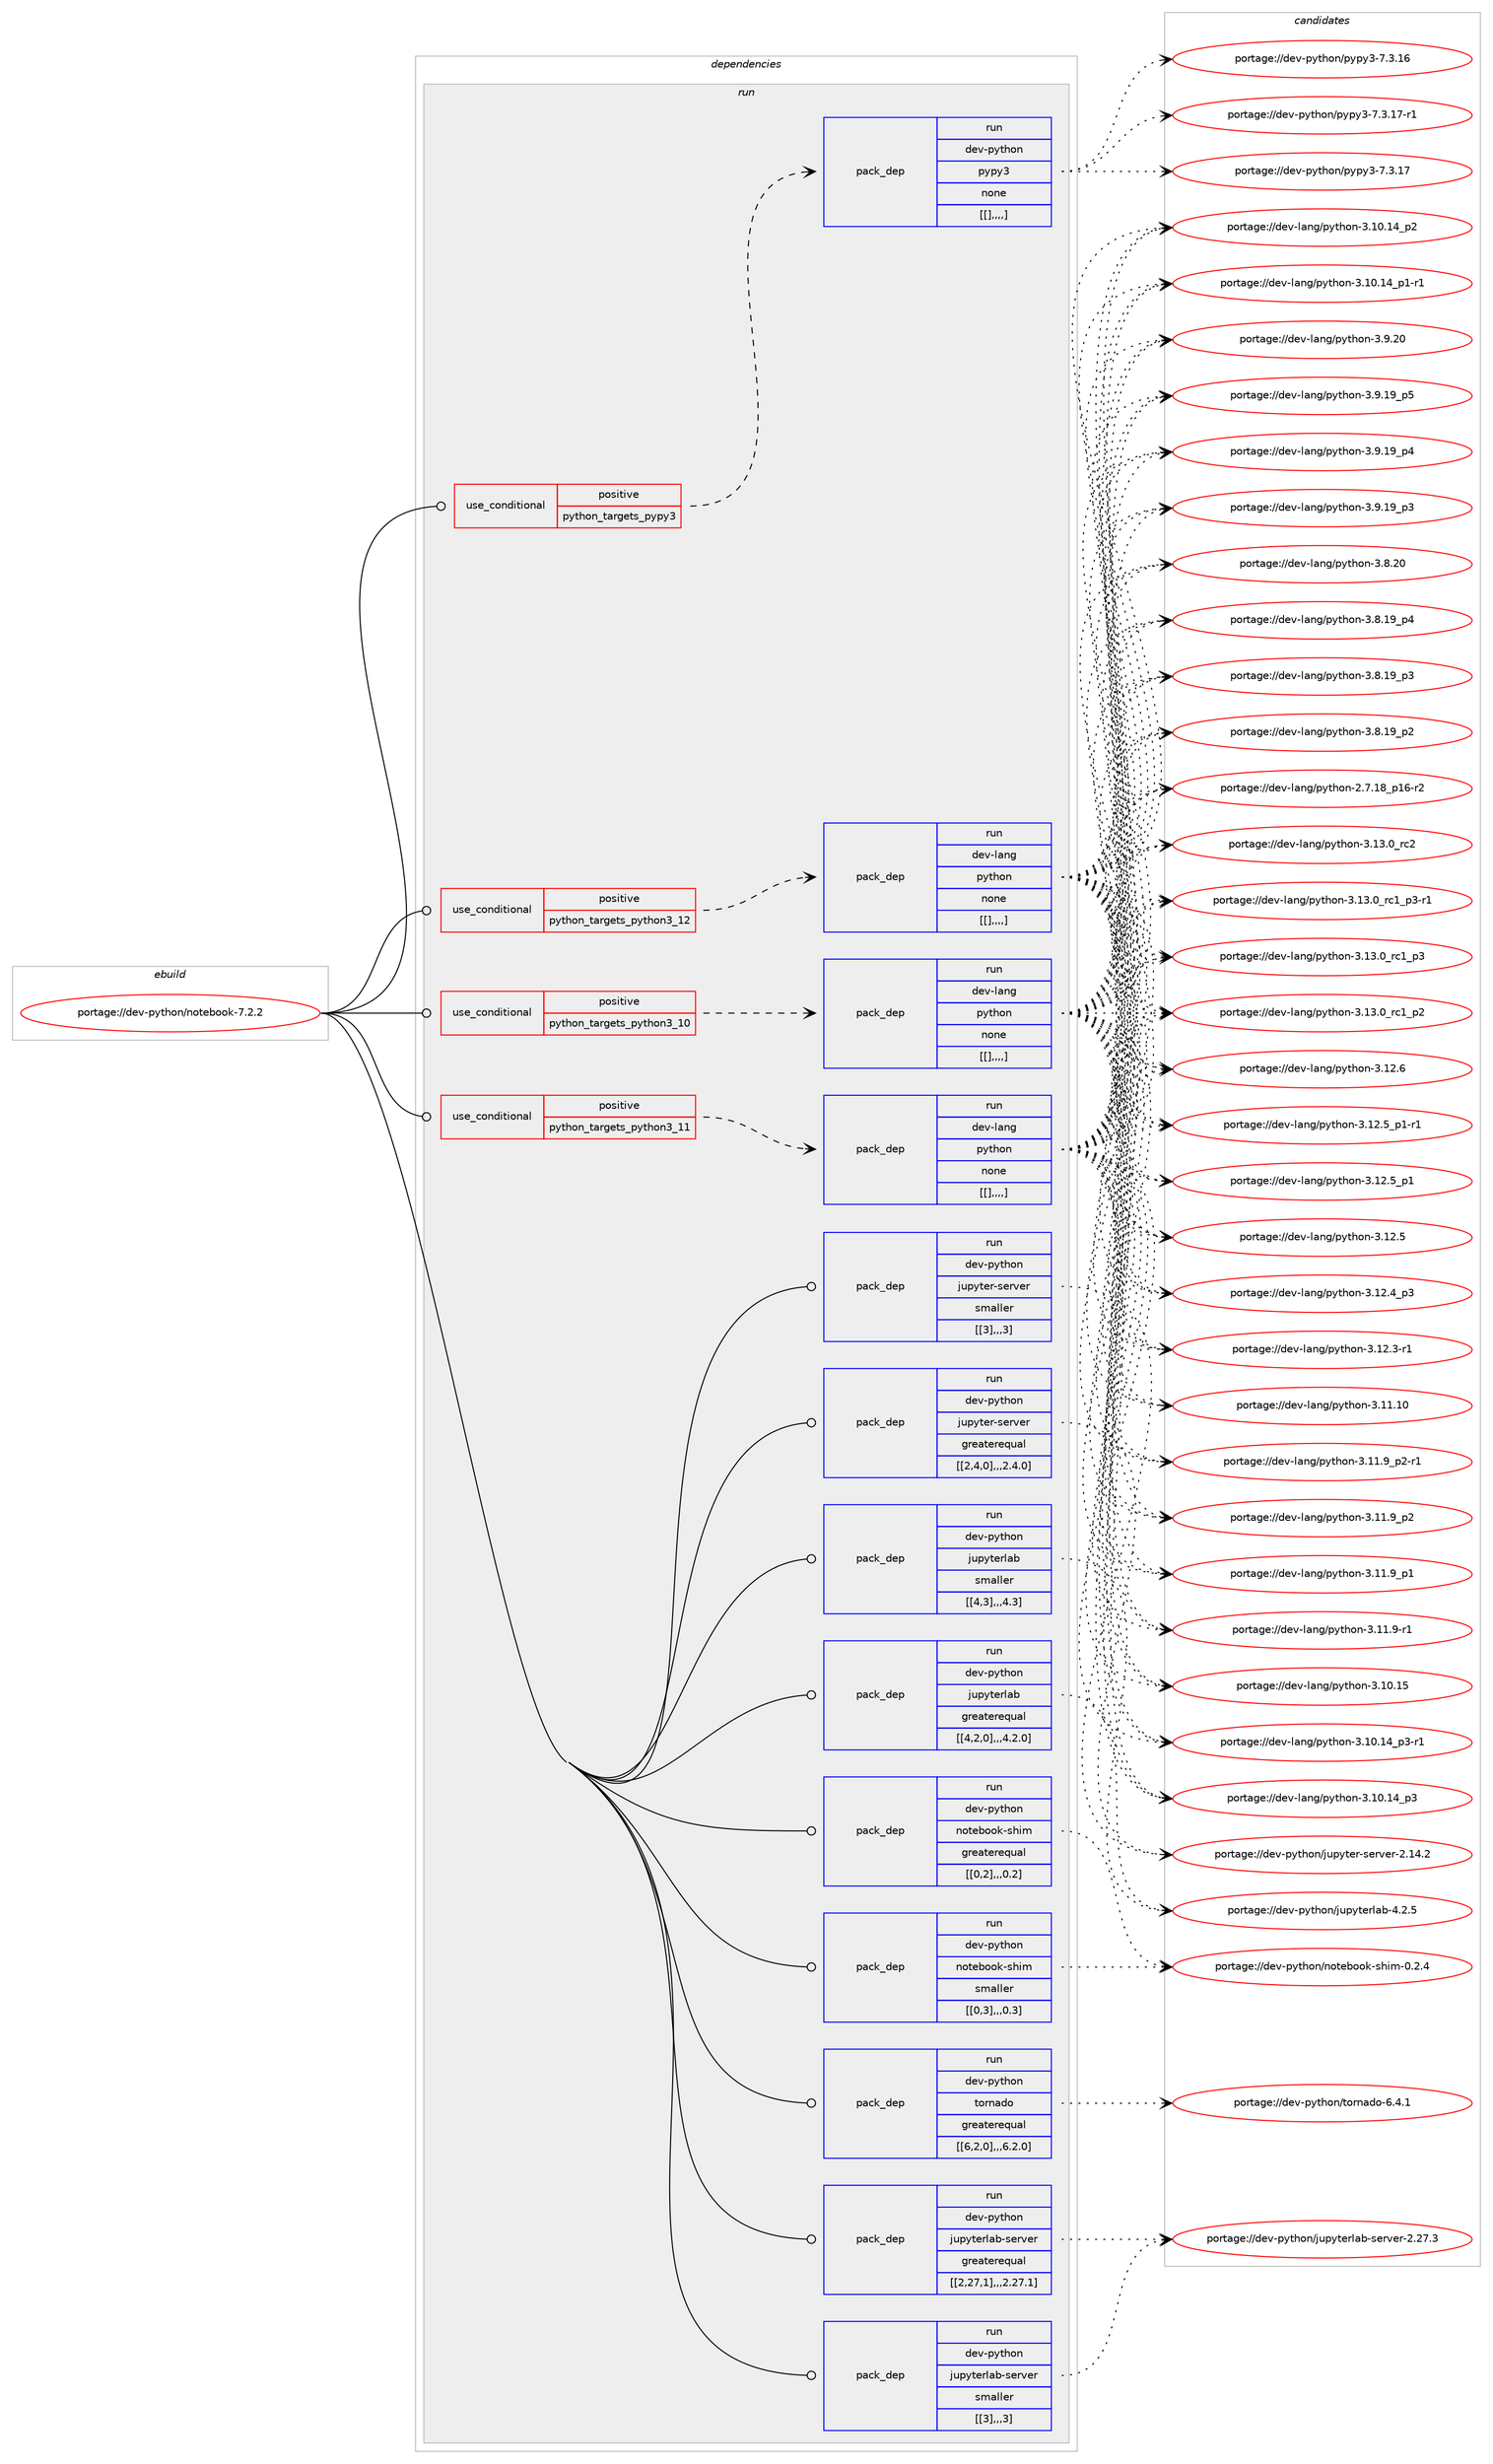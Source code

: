 digraph prolog {

# *************
# Graph options
# *************

newrank=true;
concentrate=true;
compound=true;
graph [rankdir=LR,fontname=Helvetica,fontsize=10,ranksep=1.5];#, ranksep=2.5, nodesep=0.2];
edge  [arrowhead=vee];
node  [fontname=Helvetica,fontsize=10];

# **********
# The ebuild
# **********

subgraph cluster_leftcol {
color=gray;
label=<<i>ebuild</i>>;
id [label="portage://dev-python/notebook-7.2.2", color=red, width=4, href="../dev-python/notebook-7.2.2.svg"];
}

# ****************
# The dependencies
# ****************

subgraph cluster_midcol {
color=gray;
label=<<i>dependencies</i>>;
subgraph cluster_compile {
fillcolor="#eeeeee";
style=filled;
label=<<i>compile</i>>;
}
subgraph cluster_compileandrun {
fillcolor="#eeeeee";
style=filled;
label=<<i>compile and run</i>>;
}
subgraph cluster_run {
fillcolor="#eeeeee";
style=filled;
label=<<i>run</i>>;
subgraph cond35974 {
dependency153731 [label=<<TABLE BORDER="0" CELLBORDER="1" CELLSPACING="0" CELLPADDING="4"><TR><TD ROWSPAN="3" CELLPADDING="10">use_conditional</TD></TR><TR><TD>positive</TD></TR><TR><TD>python_targets_pypy3</TD></TR></TABLE>>, shape=none, color=red];
subgraph pack116538 {
dependency153732 [label=<<TABLE BORDER="0" CELLBORDER="1" CELLSPACING="0" CELLPADDING="4" WIDTH="220"><TR><TD ROWSPAN="6" CELLPADDING="30">pack_dep</TD></TR><TR><TD WIDTH="110">run</TD></TR><TR><TD>dev-python</TD></TR><TR><TD>pypy3</TD></TR><TR><TD>none</TD></TR><TR><TD>[[],,,,]</TD></TR></TABLE>>, shape=none, color=blue];
}
dependency153731:e -> dependency153732:w [weight=20,style="dashed",arrowhead="vee"];
}
id:e -> dependency153731:w [weight=20,style="solid",arrowhead="odot"];
subgraph cond35975 {
dependency153733 [label=<<TABLE BORDER="0" CELLBORDER="1" CELLSPACING="0" CELLPADDING="4"><TR><TD ROWSPAN="3" CELLPADDING="10">use_conditional</TD></TR><TR><TD>positive</TD></TR><TR><TD>python_targets_python3_10</TD></TR></TABLE>>, shape=none, color=red];
subgraph pack116539 {
dependency153734 [label=<<TABLE BORDER="0" CELLBORDER="1" CELLSPACING="0" CELLPADDING="4" WIDTH="220"><TR><TD ROWSPAN="6" CELLPADDING="30">pack_dep</TD></TR><TR><TD WIDTH="110">run</TD></TR><TR><TD>dev-lang</TD></TR><TR><TD>python</TD></TR><TR><TD>none</TD></TR><TR><TD>[[],,,,]</TD></TR></TABLE>>, shape=none, color=blue];
}
dependency153733:e -> dependency153734:w [weight=20,style="dashed",arrowhead="vee"];
}
id:e -> dependency153733:w [weight=20,style="solid",arrowhead="odot"];
subgraph cond35976 {
dependency153735 [label=<<TABLE BORDER="0" CELLBORDER="1" CELLSPACING="0" CELLPADDING="4"><TR><TD ROWSPAN="3" CELLPADDING="10">use_conditional</TD></TR><TR><TD>positive</TD></TR><TR><TD>python_targets_python3_11</TD></TR></TABLE>>, shape=none, color=red];
subgraph pack116540 {
dependency153736 [label=<<TABLE BORDER="0" CELLBORDER="1" CELLSPACING="0" CELLPADDING="4" WIDTH="220"><TR><TD ROWSPAN="6" CELLPADDING="30">pack_dep</TD></TR><TR><TD WIDTH="110">run</TD></TR><TR><TD>dev-lang</TD></TR><TR><TD>python</TD></TR><TR><TD>none</TD></TR><TR><TD>[[],,,,]</TD></TR></TABLE>>, shape=none, color=blue];
}
dependency153735:e -> dependency153736:w [weight=20,style="dashed",arrowhead="vee"];
}
id:e -> dependency153735:w [weight=20,style="solid",arrowhead="odot"];
subgraph cond35977 {
dependency153737 [label=<<TABLE BORDER="0" CELLBORDER="1" CELLSPACING="0" CELLPADDING="4"><TR><TD ROWSPAN="3" CELLPADDING="10">use_conditional</TD></TR><TR><TD>positive</TD></TR><TR><TD>python_targets_python3_12</TD></TR></TABLE>>, shape=none, color=red];
subgraph pack116541 {
dependency153738 [label=<<TABLE BORDER="0" CELLBORDER="1" CELLSPACING="0" CELLPADDING="4" WIDTH="220"><TR><TD ROWSPAN="6" CELLPADDING="30">pack_dep</TD></TR><TR><TD WIDTH="110">run</TD></TR><TR><TD>dev-lang</TD></TR><TR><TD>python</TD></TR><TR><TD>none</TD></TR><TR><TD>[[],,,,]</TD></TR></TABLE>>, shape=none, color=blue];
}
dependency153737:e -> dependency153738:w [weight=20,style="dashed",arrowhead="vee"];
}
id:e -> dependency153737:w [weight=20,style="solid",arrowhead="odot"];
subgraph pack116542 {
dependency153739 [label=<<TABLE BORDER="0" CELLBORDER="1" CELLSPACING="0" CELLPADDING="4" WIDTH="220"><TR><TD ROWSPAN="6" CELLPADDING="30">pack_dep</TD></TR><TR><TD WIDTH="110">run</TD></TR><TR><TD>dev-python</TD></TR><TR><TD>jupyter-server</TD></TR><TR><TD>greaterequal</TD></TR><TR><TD>[[2,4,0],,,2.4.0]</TD></TR></TABLE>>, shape=none, color=blue];
}
id:e -> dependency153739:w [weight=20,style="solid",arrowhead="odot"];
subgraph pack116543 {
dependency153740 [label=<<TABLE BORDER="0" CELLBORDER="1" CELLSPACING="0" CELLPADDING="4" WIDTH="220"><TR><TD ROWSPAN="6" CELLPADDING="30">pack_dep</TD></TR><TR><TD WIDTH="110">run</TD></TR><TR><TD>dev-python</TD></TR><TR><TD>jupyter-server</TD></TR><TR><TD>smaller</TD></TR><TR><TD>[[3],,,3]</TD></TR></TABLE>>, shape=none, color=blue];
}
id:e -> dependency153740:w [weight=20,style="solid",arrowhead="odot"];
subgraph pack116544 {
dependency153741 [label=<<TABLE BORDER="0" CELLBORDER="1" CELLSPACING="0" CELLPADDING="4" WIDTH="220"><TR><TD ROWSPAN="6" CELLPADDING="30">pack_dep</TD></TR><TR><TD WIDTH="110">run</TD></TR><TR><TD>dev-python</TD></TR><TR><TD>jupyterlab</TD></TR><TR><TD>greaterequal</TD></TR><TR><TD>[[4,2,0],,,4.2.0]</TD></TR></TABLE>>, shape=none, color=blue];
}
id:e -> dependency153741:w [weight=20,style="solid",arrowhead="odot"];
subgraph pack116545 {
dependency153742 [label=<<TABLE BORDER="0" CELLBORDER="1" CELLSPACING="0" CELLPADDING="4" WIDTH="220"><TR><TD ROWSPAN="6" CELLPADDING="30">pack_dep</TD></TR><TR><TD WIDTH="110">run</TD></TR><TR><TD>dev-python</TD></TR><TR><TD>jupyterlab</TD></TR><TR><TD>smaller</TD></TR><TR><TD>[[4,3],,,4.3]</TD></TR></TABLE>>, shape=none, color=blue];
}
id:e -> dependency153742:w [weight=20,style="solid",arrowhead="odot"];
subgraph pack116546 {
dependency153743 [label=<<TABLE BORDER="0" CELLBORDER="1" CELLSPACING="0" CELLPADDING="4" WIDTH="220"><TR><TD ROWSPAN="6" CELLPADDING="30">pack_dep</TD></TR><TR><TD WIDTH="110">run</TD></TR><TR><TD>dev-python</TD></TR><TR><TD>jupyterlab-server</TD></TR><TR><TD>greaterequal</TD></TR><TR><TD>[[2,27,1],,,2.27.1]</TD></TR></TABLE>>, shape=none, color=blue];
}
id:e -> dependency153743:w [weight=20,style="solid",arrowhead="odot"];
subgraph pack116547 {
dependency153744 [label=<<TABLE BORDER="0" CELLBORDER="1" CELLSPACING="0" CELLPADDING="4" WIDTH="220"><TR><TD ROWSPAN="6" CELLPADDING="30">pack_dep</TD></TR><TR><TD WIDTH="110">run</TD></TR><TR><TD>dev-python</TD></TR><TR><TD>jupyterlab-server</TD></TR><TR><TD>smaller</TD></TR><TR><TD>[[3],,,3]</TD></TR></TABLE>>, shape=none, color=blue];
}
id:e -> dependency153744:w [weight=20,style="solid",arrowhead="odot"];
subgraph pack116548 {
dependency153745 [label=<<TABLE BORDER="0" CELLBORDER="1" CELLSPACING="0" CELLPADDING="4" WIDTH="220"><TR><TD ROWSPAN="6" CELLPADDING="30">pack_dep</TD></TR><TR><TD WIDTH="110">run</TD></TR><TR><TD>dev-python</TD></TR><TR><TD>notebook-shim</TD></TR><TR><TD>greaterequal</TD></TR><TR><TD>[[0,2],,,0.2]</TD></TR></TABLE>>, shape=none, color=blue];
}
id:e -> dependency153745:w [weight=20,style="solid",arrowhead="odot"];
subgraph pack116549 {
dependency153746 [label=<<TABLE BORDER="0" CELLBORDER="1" CELLSPACING="0" CELLPADDING="4" WIDTH="220"><TR><TD ROWSPAN="6" CELLPADDING="30">pack_dep</TD></TR><TR><TD WIDTH="110">run</TD></TR><TR><TD>dev-python</TD></TR><TR><TD>notebook-shim</TD></TR><TR><TD>smaller</TD></TR><TR><TD>[[0,3],,,0.3]</TD></TR></TABLE>>, shape=none, color=blue];
}
id:e -> dependency153746:w [weight=20,style="solid",arrowhead="odot"];
subgraph pack116550 {
dependency153747 [label=<<TABLE BORDER="0" CELLBORDER="1" CELLSPACING="0" CELLPADDING="4" WIDTH="220"><TR><TD ROWSPAN="6" CELLPADDING="30">pack_dep</TD></TR><TR><TD WIDTH="110">run</TD></TR><TR><TD>dev-python</TD></TR><TR><TD>tornado</TD></TR><TR><TD>greaterequal</TD></TR><TR><TD>[[6,2,0],,,6.2.0]</TD></TR></TABLE>>, shape=none, color=blue];
}
id:e -> dependency153747:w [weight=20,style="solid",arrowhead="odot"];
}
}

# **************
# The candidates
# **************

subgraph cluster_choices {
rank=same;
color=gray;
label=<<i>candidates</i>>;

subgraph choice116538 {
color=black;
nodesep=1;
choice100101118451121211161041111104711212111212151455546514649554511449 [label="portage://dev-python/pypy3-7.3.17-r1", color=red, width=4,href="../dev-python/pypy3-7.3.17-r1.svg"];
choice10010111845112121116104111110471121211121215145554651464955 [label="portage://dev-python/pypy3-7.3.17", color=red, width=4,href="../dev-python/pypy3-7.3.17.svg"];
choice10010111845112121116104111110471121211121215145554651464954 [label="portage://dev-python/pypy3-7.3.16", color=red, width=4,href="../dev-python/pypy3-7.3.16.svg"];
dependency153732:e -> choice100101118451121211161041111104711212111212151455546514649554511449:w [style=dotted,weight="100"];
dependency153732:e -> choice10010111845112121116104111110471121211121215145554651464955:w [style=dotted,weight="100"];
dependency153732:e -> choice10010111845112121116104111110471121211121215145554651464954:w [style=dotted,weight="100"];
}
subgraph choice116539 {
color=black;
nodesep=1;
choice10010111845108971101034711212111610411111045514649514648951149950 [label="portage://dev-lang/python-3.13.0_rc2", color=red, width=4,href="../dev-lang/python-3.13.0_rc2.svg"];
choice1001011184510897110103471121211161041111104551464951464895114994995112514511449 [label="portage://dev-lang/python-3.13.0_rc1_p3-r1", color=red, width=4,href="../dev-lang/python-3.13.0_rc1_p3-r1.svg"];
choice100101118451089711010347112121116104111110455146495146489511499499511251 [label="portage://dev-lang/python-3.13.0_rc1_p3", color=red, width=4,href="../dev-lang/python-3.13.0_rc1_p3.svg"];
choice100101118451089711010347112121116104111110455146495146489511499499511250 [label="portage://dev-lang/python-3.13.0_rc1_p2", color=red, width=4,href="../dev-lang/python-3.13.0_rc1_p2.svg"];
choice10010111845108971101034711212111610411111045514649504654 [label="portage://dev-lang/python-3.12.6", color=red, width=4,href="../dev-lang/python-3.12.6.svg"];
choice1001011184510897110103471121211161041111104551464950465395112494511449 [label="portage://dev-lang/python-3.12.5_p1-r1", color=red, width=4,href="../dev-lang/python-3.12.5_p1-r1.svg"];
choice100101118451089711010347112121116104111110455146495046539511249 [label="portage://dev-lang/python-3.12.5_p1", color=red, width=4,href="../dev-lang/python-3.12.5_p1.svg"];
choice10010111845108971101034711212111610411111045514649504653 [label="portage://dev-lang/python-3.12.5", color=red, width=4,href="../dev-lang/python-3.12.5.svg"];
choice100101118451089711010347112121116104111110455146495046529511251 [label="portage://dev-lang/python-3.12.4_p3", color=red, width=4,href="../dev-lang/python-3.12.4_p3.svg"];
choice100101118451089711010347112121116104111110455146495046514511449 [label="portage://dev-lang/python-3.12.3-r1", color=red, width=4,href="../dev-lang/python-3.12.3-r1.svg"];
choice1001011184510897110103471121211161041111104551464949464948 [label="portage://dev-lang/python-3.11.10", color=red, width=4,href="../dev-lang/python-3.11.10.svg"];
choice1001011184510897110103471121211161041111104551464949465795112504511449 [label="portage://dev-lang/python-3.11.9_p2-r1", color=red, width=4,href="../dev-lang/python-3.11.9_p2-r1.svg"];
choice100101118451089711010347112121116104111110455146494946579511250 [label="portage://dev-lang/python-3.11.9_p2", color=red, width=4,href="../dev-lang/python-3.11.9_p2.svg"];
choice100101118451089711010347112121116104111110455146494946579511249 [label="portage://dev-lang/python-3.11.9_p1", color=red, width=4,href="../dev-lang/python-3.11.9_p1.svg"];
choice100101118451089711010347112121116104111110455146494946574511449 [label="portage://dev-lang/python-3.11.9-r1", color=red, width=4,href="../dev-lang/python-3.11.9-r1.svg"];
choice1001011184510897110103471121211161041111104551464948464953 [label="portage://dev-lang/python-3.10.15", color=red, width=4,href="../dev-lang/python-3.10.15.svg"];
choice100101118451089711010347112121116104111110455146494846495295112514511449 [label="portage://dev-lang/python-3.10.14_p3-r1", color=red, width=4,href="../dev-lang/python-3.10.14_p3-r1.svg"];
choice10010111845108971101034711212111610411111045514649484649529511251 [label="portage://dev-lang/python-3.10.14_p3", color=red, width=4,href="../dev-lang/python-3.10.14_p3.svg"];
choice10010111845108971101034711212111610411111045514649484649529511250 [label="portage://dev-lang/python-3.10.14_p2", color=red, width=4,href="../dev-lang/python-3.10.14_p2.svg"];
choice100101118451089711010347112121116104111110455146494846495295112494511449 [label="portage://dev-lang/python-3.10.14_p1-r1", color=red, width=4,href="../dev-lang/python-3.10.14_p1-r1.svg"];
choice10010111845108971101034711212111610411111045514657465048 [label="portage://dev-lang/python-3.9.20", color=red, width=4,href="../dev-lang/python-3.9.20.svg"];
choice100101118451089711010347112121116104111110455146574649579511253 [label="portage://dev-lang/python-3.9.19_p5", color=red, width=4,href="../dev-lang/python-3.9.19_p5.svg"];
choice100101118451089711010347112121116104111110455146574649579511252 [label="portage://dev-lang/python-3.9.19_p4", color=red, width=4,href="../dev-lang/python-3.9.19_p4.svg"];
choice100101118451089711010347112121116104111110455146574649579511251 [label="portage://dev-lang/python-3.9.19_p3", color=red, width=4,href="../dev-lang/python-3.9.19_p3.svg"];
choice10010111845108971101034711212111610411111045514656465048 [label="portage://dev-lang/python-3.8.20", color=red, width=4,href="../dev-lang/python-3.8.20.svg"];
choice100101118451089711010347112121116104111110455146564649579511252 [label="portage://dev-lang/python-3.8.19_p4", color=red, width=4,href="../dev-lang/python-3.8.19_p4.svg"];
choice100101118451089711010347112121116104111110455146564649579511251 [label="portage://dev-lang/python-3.8.19_p3", color=red, width=4,href="../dev-lang/python-3.8.19_p3.svg"];
choice100101118451089711010347112121116104111110455146564649579511250 [label="portage://dev-lang/python-3.8.19_p2", color=red, width=4,href="../dev-lang/python-3.8.19_p2.svg"];
choice100101118451089711010347112121116104111110455046554649569511249544511450 [label="portage://dev-lang/python-2.7.18_p16-r2", color=red, width=4,href="../dev-lang/python-2.7.18_p16-r2.svg"];
dependency153734:e -> choice10010111845108971101034711212111610411111045514649514648951149950:w [style=dotted,weight="100"];
dependency153734:e -> choice1001011184510897110103471121211161041111104551464951464895114994995112514511449:w [style=dotted,weight="100"];
dependency153734:e -> choice100101118451089711010347112121116104111110455146495146489511499499511251:w [style=dotted,weight="100"];
dependency153734:e -> choice100101118451089711010347112121116104111110455146495146489511499499511250:w [style=dotted,weight="100"];
dependency153734:e -> choice10010111845108971101034711212111610411111045514649504654:w [style=dotted,weight="100"];
dependency153734:e -> choice1001011184510897110103471121211161041111104551464950465395112494511449:w [style=dotted,weight="100"];
dependency153734:e -> choice100101118451089711010347112121116104111110455146495046539511249:w [style=dotted,weight="100"];
dependency153734:e -> choice10010111845108971101034711212111610411111045514649504653:w [style=dotted,weight="100"];
dependency153734:e -> choice100101118451089711010347112121116104111110455146495046529511251:w [style=dotted,weight="100"];
dependency153734:e -> choice100101118451089711010347112121116104111110455146495046514511449:w [style=dotted,weight="100"];
dependency153734:e -> choice1001011184510897110103471121211161041111104551464949464948:w [style=dotted,weight="100"];
dependency153734:e -> choice1001011184510897110103471121211161041111104551464949465795112504511449:w [style=dotted,weight="100"];
dependency153734:e -> choice100101118451089711010347112121116104111110455146494946579511250:w [style=dotted,weight="100"];
dependency153734:e -> choice100101118451089711010347112121116104111110455146494946579511249:w [style=dotted,weight="100"];
dependency153734:e -> choice100101118451089711010347112121116104111110455146494946574511449:w [style=dotted,weight="100"];
dependency153734:e -> choice1001011184510897110103471121211161041111104551464948464953:w [style=dotted,weight="100"];
dependency153734:e -> choice100101118451089711010347112121116104111110455146494846495295112514511449:w [style=dotted,weight="100"];
dependency153734:e -> choice10010111845108971101034711212111610411111045514649484649529511251:w [style=dotted,weight="100"];
dependency153734:e -> choice10010111845108971101034711212111610411111045514649484649529511250:w [style=dotted,weight="100"];
dependency153734:e -> choice100101118451089711010347112121116104111110455146494846495295112494511449:w [style=dotted,weight="100"];
dependency153734:e -> choice10010111845108971101034711212111610411111045514657465048:w [style=dotted,weight="100"];
dependency153734:e -> choice100101118451089711010347112121116104111110455146574649579511253:w [style=dotted,weight="100"];
dependency153734:e -> choice100101118451089711010347112121116104111110455146574649579511252:w [style=dotted,weight="100"];
dependency153734:e -> choice100101118451089711010347112121116104111110455146574649579511251:w [style=dotted,weight="100"];
dependency153734:e -> choice10010111845108971101034711212111610411111045514656465048:w [style=dotted,weight="100"];
dependency153734:e -> choice100101118451089711010347112121116104111110455146564649579511252:w [style=dotted,weight="100"];
dependency153734:e -> choice100101118451089711010347112121116104111110455146564649579511251:w [style=dotted,weight="100"];
dependency153734:e -> choice100101118451089711010347112121116104111110455146564649579511250:w [style=dotted,weight="100"];
dependency153734:e -> choice100101118451089711010347112121116104111110455046554649569511249544511450:w [style=dotted,weight="100"];
}
subgraph choice116540 {
color=black;
nodesep=1;
choice10010111845108971101034711212111610411111045514649514648951149950 [label="portage://dev-lang/python-3.13.0_rc2", color=red, width=4,href="../dev-lang/python-3.13.0_rc2.svg"];
choice1001011184510897110103471121211161041111104551464951464895114994995112514511449 [label="portage://dev-lang/python-3.13.0_rc1_p3-r1", color=red, width=4,href="../dev-lang/python-3.13.0_rc1_p3-r1.svg"];
choice100101118451089711010347112121116104111110455146495146489511499499511251 [label="portage://dev-lang/python-3.13.0_rc1_p3", color=red, width=4,href="../dev-lang/python-3.13.0_rc1_p3.svg"];
choice100101118451089711010347112121116104111110455146495146489511499499511250 [label="portage://dev-lang/python-3.13.0_rc1_p2", color=red, width=4,href="../dev-lang/python-3.13.0_rc1_p2.svg"];
choice10010111845108971101034711212111610411111045514649504654 [label="portage://dev-lang/python-3.12.6", color=red, width=4,href="../dev-lang/python-3.12.6.svg"];
choice1001011184510897110103471121211161041111104551464950465395112494511449 [label="portage://dev-lang/python-3.12.5_p1-r1", color=red, width=4,href="../dev-lang/python-3.12.5_p1-r1.svg"];
choice100101118451089711010347112121116104111110455146495046539511249 [label="portage://dev-lang/python-3.12.5_p1", color=red, width=4,href="../dev-lang/python-3.12.5_p1.svg"];
choice10010111845108971101034711212111610411111045514649504653 [label="portage://dev-lang/python-3.12.5", color=red, width=4,href="../dev-lang/python-3.12.5.svg"];
choice100101118451089711010347112121116104111110455146495046529511251 [label="portage://dev-lang/python-3.12.4_p3", color=red, width=4,href="../dev-lang/python-3.12.4_p3.svg"];
choice100101118451089711010347112121116104111110455146495046514511449 [label="portage://dev-lang/python-3.12.3-r1", color=red, width=4,href="../dev-lang/python-3.12.3-r1.svg"];
choice1001011184510897110103471121211161041111104551464949464948 [label="portage://dev-lang/python-3.11.10", color=red, width=4,href="../dev-lang/python-3.11.10.svg"];
choice1001011184510897110103471121211161041111104551464949465795112504511449 [label="portage://dev-lang/python-3.11.9_p2-r1", color=red, width=4,href="../dev-lang/python-3.11.9_p2-r1.svg"];
choice100101118451089711010347112121116104111110455146494946579511250 [label="portage://dev-lang/python-3.11.9_p2", color=red, width=4,href="../dev-lang/python-3.11.9_p2.svg"];
choice100101118451089711010347112121116104111110455146494946579511249 [label="portage://dev-lang/python-3.11.9_p1", color=red, width=4,href="../dev-lang/python-3.11.9_p1.svg"];
choice100101118451089711010347112121116104111110455146494946574511449 [label="portage://dev-lang/python-3.11.9-r1", color=red, width=4,href="../dev-lang/python-3.11.9-r1.svg"];
choice1001011184510897110103471121211161041111104551464948464953 [label="portage://dev-lang/python-3.10.15", color=red, width=4,href="../dev-lang/python-3.10.15.svg"];
choice100101118451089711010347112121116104111110455146494846495295112514511449 [label="portage://dev-lang/python-3.10.14_p3-r1", color=red, width=4,href="../dev-lang/python-3.10.14_p3-r1.svg"];
choice10010111845108971101034711212111610411111045514649484649529511251 [label="portage://dev-lang/python-3.10.14_p3", color=red, width=4,href="../dev-lang/python-3.10.14_p3.svg"];
choice10010111845108971101034711212111610411111045514649484649529511250 [label="portage://dev-lang/python-3.10.14_p2", color=red, width=4,href="../dev-lang/python-3.10.14_p2.svg"];
choice100101118451089711010347112121116104111110455146494846495295112494511449 [label="portage://dev-lang/python-3.10.14_p1-r1", color=red, width=4,href="../dev-lang/python-3.10.14_p1-r1.svg"];
choice10010111845108971101034711212111610411111045514657465048 [label="portage://dev-lang/python-3.9.20", color=red, width=4,href="../dev-lang/python-3.9.20.svg"];
choice100101118451089711010347112121116104111110455146574649579511253 [label="portage://dev-lang/python-3.9.19_p5", color=red, width=4,href="../dev-lang/python-3.9.19_p5.svg"];
choice100101118451089711010347112121116104111110455146574649579511252 [label="portage://dev-lang/python-3.9.19_p4", color=red, width=4,href="../dev-lang/python-3.9.19_p4.svg"];
choice100101118451089711010347112121116104111110455146574649579511251 [label="portage://dev-lang/python-3.9.19_p3", color=red, width=4,href="../dev-lang/python-3.9.19_p3.svg"];
choice10010111845108971101034711212111610411111045514656465048 [label="portage://dev-lang/python-3.8.20", color=red, width=4,href="../dev-lang/python-3.8.20.svg"];
choice100101118451089711010347112121116104111110455146564649579511252 [label="portage://dev-lang/python-3.8.19_p4", color=red, width=4,href="../dev-lang/python-3.8.19_p4.svg"];
choice100101118451089711010347112121116104111110455146564649579511251 [label="portage://dev-lang/python-3.8.19_p3", color=red, width=4,href="../dev-lang/python-3.8.19_p3.svg"];
choice100101118451089711010347112121116104111110455146564649579511250 [label="portage://dev-lang/python-3.8.19_p2", color=red, width=4,href="../dev-lang/python-3.8.19_p2.svg"];
choice100101118451089711010347112121116104111110455046554649569511249544511450 [label="portage://dev-lang/python-2.7.18_p16-r2", color=red, width=4,href="../dev-lang/python-2.7.18_p16-r2.svg"];
dependency153736:e -> choice10010111845108971101034711212111610411111045514649514648951149950:w [style=dotted,weight="100"];
dependency153736:e -> choice1001011184510897110103471121211161041111104551464951464895114994995112514511449:w [style=dotted,weight="100"];
dependency153736:e -> choice100101118451089711010347112121116104111110455146495146489511499499511251:w [style=dotted,weight="100"];
dependency153736:e -> choice100101118451089711010347112121116104111110455146495146489511499499511250:w [style=dotted,weight="100"];
dependency153736:e -> choice10010111845108971101034711212111610411111045514649504654:w [style=dotted,weight="100"];
dependency153736:e -> choice1001011184510897110103471121211161041111104551464950465395112494511449:w [style=dotted,weight="100"];
dependency153736:e -> choice100101118451089711010347112121116104111110455146495046539511249:w [style=dotted,weight="100"];
dependency153736:e -> choice10010111845108971101034711212111610411111045514649504653:w [style=dotted,weight="100"];
dependency153736:e -> choice100101118451089711010347112121116104111110455146495046529511251:w [style=dotted,weight="100"];
dependency153736:e -> choice100101118451089711010347112121116104111110455146495046514511449:w [style=dotted,weight="100"];
dependency153736:e -> choice1001011184510897110103471121211161041111104551464949464948:w [style=dotted,weight="100"];
dependency153736:e -> choice1001011184510897110103471121211161041111104551464949465795112504511449:w [style=dotted,weight="100"];
dependency153736:e -> choice100101118451089711010347112121116104111110455146494946579511250:w [style=dotted,weight="100"];
dependency153736:e -> choice100101118451089711010347112121116104111110455146494946579511249:w [style=dotted,weight="100"];
dependency153736:e -> choice100101118451089711010347112121116104111110455146494946574511449:w [style=dotted,weight="100"];
dependency153736:e -> choice1001011184510897110103471121211161041111104551464948464953:w [style=dotted,weight="100"];
dependency153736:e -> choice100101118451089711010347112121116104111110455146494846495295112514511449:w [style=dotted,weight="100"];
dependency153736:e -> choice10010111845108971101034711212111610411111045514649484649529511251:w [style=dotted,weight="100"];
dependency153736:e -> choice10010111845108971101034711212111610411111045514649484649529511250:w [style=dotted,weight="100"];
dependency153736:e -> choice100101118451089711010347112121116104111110455146494846495295112494511449:w [style=dotted,weight="100"];
dependency153736:e -> choice10010111845108971101034711212111610411111045514657465048:w [style=dotted,weight="100"];
dependency153736:e -> choice100101118451089711010347112121116104111110455146574649579511253:w [style=dotted,weight="100"];
dependency153736:e -> choice100101118451089711010347112121116104111110455146574649579511252:w [style=dotted,weight="100"];
dependency153736:e -> choice100101118451089711010347112121116104111110455146574649579511251:w [style=dotted,weight="100"];
dependency153736:e -> choice10010111845108971101034711212111610411111045514656465048:w [style=dotted,weight="100"];
dependency153736:e -> choice100101118451089711010347112121116104111110455146564649579511252:w [style=dotted,weight="100"];
dependency153736:e -> choice100101118451089711010347112121116104111110455146564649579511251:w [style=dotted,weight="100"];
dependency153736:e -> choice100101118451089711010347112121116104111110455146564649579511250:w [style=dotted,weight="100"];
dependency153736:e -> choice100101118451089711010347112121116104111110455046554649569511249544511450:w [style=dotted,weight="100"];
}
subgraph choice116541 {
color=black;
nodesep=1;
choice10010111845108971101034711212111610411111045514649514648951149950 [label="portage://dev-lang/python-3.13.0_rc2", color=red, width=4,href="../dev-lang/python-3.13.0_rc2.svg"];
choice1001011184510897110103471121211161041111104551464951464895114994995112514511449 [label="portage://dev-lang/python-3.13.0_rc1_p3-r1", color=red, width=4,href="../dev-lang/python-3.13.0_rc1_p3-r1.svg"];
choice100101118451089711010347112121116104111110455146495146489511499499511251 [label="portage://dev-lang/python-3.13.0_rc1_p3", color=red, width=4,href="../dev-lang/python-3.13.0_rc1_p3.svg"];
choice100101118451089711010347112121116104111110455146495146489511499499511250 [label="portage://dev-lang/python-3.13.0_rc1_p2", color=red, width=4,href="../dev-lang/python-3.13.0_rc1_p2.svg"];
choice10010111845108971101034711212111610411111045514649504654 [label="portage://dev-lang/python-3.12.6", color=red, width=4,href="../dev-lang/python-3.12.6.svg"];
choice1001011184510897110103471121211161041111104551464950465395112494511449 [label="portage://dev-lang/python-3.12.5_p1-r1", color=red, width=4,href="../dev-lang/python-3.12.5_p1-r1.svg"];
choice100101118451089711010347112121116104111110455146495046539511249 [label="portage://dev-lang/python-3.12.5_p1", color=red, width=4,href="../dev-lang/python-3.12.5_p1.svg"];
choice10010111845108971101034711212111610411111045514649504653 [label="portage://dev-lang/python-3.12.5", color=red, width=4,href="../dev-lang/python-3.12.5.svg"];
choice100101118451089711010347112121116104111110455146495046529511251 [label="portage://dev-lang/python-3.12.4_p3", color=red, width=4,href="../dev-lang/python-3.12.4_p3.svg"];
choice100101118451089711010347112121116104111110455146495046514511449 [label="portage://dev-lang/python-3.12.3-r1", color=red, width=4,href="../dev-lang/python-3.12.3-r1.svg"];
choice1001011184510897110103471121211161041111104551464949464948 [label="portage://dev-lang/python-3.11.10", color=red, width=4,href="../dev-lang/python-3.11.10.svg"];
choice1001011184510897110103471121211161041111104551464949465795112504511449 [label="portage://dev-lang/python-3.11.9_p2-r1", color=red, width=4,href="../dev-lang/python-3.11.9_p2-r1.svg"];
choice100101118451089711010347112121116104111110455146494946579511250 [label="portage://dev-lang/python-3.11.9_p2", color=red, width=4,href="../dev-lang/python-3.11.9_p2.svg"];
choice100101118451089711010347112121116104111110455146494946579511249 [label="portage://dev-lang/python-3.11.9_p1", color=red, width=4,href="../dev-lang/python-3.11.9_p1.svg"];
choice100101118451089711010347112121116104111110455146494946574511449 [label="portage://dev-lang/python-3.11.9-r1", color=red, width=4,href="../dev-lang/python-3.11.9-r1.svg"];
choice1001011184510897110103471121211161041111104551464948464953 [label="portage://dev-lang/python-3.10.15", color=red, width=4,href="../dev-lang/python-3.10.15.svg"];
choice100101118451089711010347112121116104111110455146494846495295112514511449 [label="portage://dev-lang/python-3.10.14_p3-r1", color=red, width=4,href="../dev-lang/python-3.10.14_p3-r1.svg"];
choice10010111845108971101034711212111610411111045514649484649529511251 [label="portage://dev-lang/python-3.10.14_p3", color=red, width=4,href="../dev-lang/python-3.10.14_p3.svg"];
choice10010111845108971101034711212111610411111045514649484649529511250 [label="portage://dev-lang/python-3.10.14_p2", color=red, width=4,href="../dev-lang/python-3.10.14_p2.svg"];
choice100101118451089711010347112121116104111110455146494846495295112494511449 [label="portage://dev-lang/python-3.10.14_p1-r1", color=red, width=4,href="../dev-lang/python-3.10.14_p1-r1.svg"];
choice10010111845108971101034711212111610411111045514657465048 [label="portage://dev-lang/python-3.9.20", color=red, width=4,href="../dev-lang/python-3.9.20.svg"];
choice100101118451089711010347112121116104111110455146574649579511253 [label="portage://dev-lang/python-3.9.19_p5", color=red, width=4,href="../dev-lang/python-3.9.19_p5.svg"];
choice100101118451089711010347112121116104111110455146574649579511252 [label="portage://dev-lang/python-3.9.19_p4", color=red, width=4,href="../dev-lang/python-3.9.19_p4.svg"];
choice100101118451089711010347112121116104111110455146574649579511251 [label="portage://dev-lang/python-3.9.19_p3", color=red, width=4,href="../dev-lang/python-3.9.19_p3.svg"];
choice10010111845108971101034711212111610411111045514656465048 [label="portage://dev-lang/python-3.8.20", color=red, width=4,href="../dev-lang/python-3.8.20.svg"];
choice100101118451089711010347112121116104111110455146564649579511252 [label="portage://dev-lang/python-3.8.19_p4", color=red, width=4,href="../dev-lang/python-3.8.19_p4.svg"];
choice100101118451089711010347112121116104111110455146564649579511251 [label="portage://dev-lang/python-3.8.19_p3", color=red, width=4,href="../dev-lang/python-3.8.19_p3.svg"];
choice100101118451089711010347112121116104111110455146564649579511250 [label="portage://dev-lang/python-3.8.19_p2", color=red, width=4,href="../dev-lang/python-3.8.19_p2.svg"];
choice100101118451089711010347112121116104111110455046554649569511249544511450 [label="portage://dev-lang/python-2.7.18_p16-r2", color=red, width=4,href="../dev-lang/python-2.7.18_p16-r2.svg"];
dependency153738:e -> choice10010111845108971101034711212111610411111045514649514648951149950:w [style=dotted,weight="100"];
dependency153738:e -> choice1001011184510897110103471121211161041111104551464951464895114994995112514511449:w [style=dotted,weight="100"];
dependency153738:e -> choice100101118451089711010347112121116104111110455146495146489511499499511251:w [style=dotted,weight="100"];
dependency153738:e -> choice100101118451089711010347112121116104111110455146495146489511499499511250:w [style=dotted,weight="100"];
dependency153738:e -> choice10010111845108971101034711212111610411111045514649504654:w [style=dotted,weight="100"];
dependency153738:e -> choice1001011184510897110103471121211161041111104551464950465395112494511449:w [style=dotted,weight="100"];
dependency153738:e -> choice100101118451089711010347112121116104111110455146495046539511249:w [style=dotted,weight="100"];
dependency153738:e -> choice10010111845108971101034711212111610411111045514649504653:w [style=dotted,weight="100"];
dependency153738:e -> choice100101118451089711010347112121116104111110455146495046529511251:w [style=dotted,weight="100"];
dependency153738:e -> choice100101118451089711010347112121116104111110455146495046514511449:w [style=dotted,weight="100"];
dependency153738:e -> choice1001011184510897110103471121211161041111104551464949464948:w [style=dotted,weight="100"];
dependency153738:e -> choice1001011184510897110103471121211161041111104551464949465795112504511449:w [style=dotted,weight="100"];
dependency153738:e -> choice100101118451089711010347112121116104111110455146494946579511250:w [style=dotted,weight="100"];
dependency153738:e -> choice100101118451089711010347112121116104111110455146494946579511249:w [style=dotted,weight="100"];
dependency153738:e -> choice100101118451089711010347112121116104111110455146494946574511449:w [style=dotted,weight="100"];
dependency153738:e -> choice1001011184510897110103471121211161041111104551464948464953:w [style=dotted,weight="100"];
dependency153738:e -> choice100101118451089711010347112121116104111110455146494846495295112514511449:w [style=dotted,weight="100"];
dependency153738:e -> choice10010111845108971101034711212111610411111045514649484649529511251:w [style=dotted,weight="100"];
dependency153738:e -> choice10010111845108971101034711212111610411111045514649484649529511250:w [style=dotted,weight="100"];
dependency153738:e -> choice100101118451089711010347112121116104111110455146494846495295112494511449:w [style=dotted,weight="100"];
dependency153738:e -> choice10010111845108971101034711212111610411111045514657465048:w [style=dotted,weight="100"];
dependency153738:e -> choice100101118451089711010347112121116104111110455146574649579511253:w [style=dotted,weight="100"];
dependency153738:e -> choice100101118451089711010347112121116104111110455146574649579511252:w [style=dotted,weight="100"];
dependency153738:e -> choice100101118451089711010347112121116104111110455146574649579511251:w [style=dotted,weight="100"];
dependency153738:e -> choice10010111845108971101034711212111610411111045514656465048:w [style=dotted,weight="100"];
dependency153738:e -> choice100101118451089711010347112121116104111110455146564649579511252:w [style=dotted,weight="100"];
dependency153738:e -> choice100101118451089711010347112121116104111110455146564649579511251:w [style=dotted,weight="100"];
dependency153738:e -> choice100101118451089711010347112121116104111110455146564649579511250:w [style=dotted,weight="100"];
dependency153738:e -> choice100101118451089711010347112121116104111110455046554649569511249544511450:w [style=dotted,weight="100"];
}
subgraph choice116542 {
color=black;
nodesep=1;
choice10010111845112121116104111110471061171121211161011144511510111411810111445504649524650 [label="portage://dev-python/jupyter-server-2.14.2", color=red, width=4,href="../dev-python/jupyter-server-2.14.2.svg"];
dependency153739:e -> choice10010111845112121116104111110471061171121211161011144511510111411810111445504649524650:w [style=dotted,weight="100"];
}
subgraph choice116543 {
color=black;
nodesep=1;
choice10010111845112121116104111110471061171121211161011144511510111411810111445504649524650 [label="portage://dev-python/jupyter-server-2.14.2", color=red, width=4,href="../dev-python/jupyter-server-2.14.2.svg"];
dependency153740:e -> choice10010111845112121116104111110471061171121211161011144511510111411810111445504649524650:w [style=dotted,weight="100"];
}
subgraph choice116544 {
color=black;
nodesep=1;
choice10010111845112121116104111110471061171121211161011141089798455246504653 [label="portage://dev-python/jupyterlab-4.2.5", color=red, width=4,href="../dev-python/jupyterlab-4.2.5.svg"];
dependency153741:e -> choice10010111845112121116104111110471061171121211161011141089798455246504653:w [style=dotted,weight="100"];
}
subgraph choice116545 {
color=black;
nodesep=1;
choice10010111845112121116104111110471061171121211161011141089798455246504653 [label="portage://dev-python/jupyterlab-4.2.5", color=red, width=4,href="../dev-python/jupyterlab-4.2.5.svg"];
dependency153742:e -> choice10010111845112121116104111110471061171121211161011141089798455246504653:w [style=dotted,weight="100"];
}
subgraph choice116546 {
color=black;
nodesep=1;
choice100101118451121211161041111104710611711212111610111410897984511510111411810111445504650554651 [label="portage://dev-python/jupyterlab-server-2.27.3", color=red, width=4,href="../dev-python/jupyterlab-server-2.27.3.svg"];
dependency153743:e -> choice100101118451121211161041111104710611711212111610111410897984511510111411810111445504650554651:w [style=dotted,weight="100"];
}
subgraph choice116547 {
color=black;
nodesep=1;
choice100101118451121211161041111104710611711212111610111410897984511510111411810111445504650554651 [label="portage://dev-python/jupyterlab-server-2.27.3", color=red, width=4,href="../dev-python/jupyterlab-server-2.27.3.svg"];
dependency153744:e -> choice100101118451121211161041111104710611711212111610111410897984511510111411810111445504650554651:w [style=dotted,weight="100"];
}
subgraph choice116548 {
color=black;
nodesep=1;
choice10010111845112121116104111110471101111161019811111110745115104105109454846504652 [label="portage://dev-python/notebook-shim-0.2.4", color=red, width=4,href="../dev-python/notebook-shim-0.2.4.svg"];
dependency153745:e -> choice10010111845112121116104111110471101111161019811111110745115104105109454846504652:w [style=dotted,weight="100"];
}
subgraph choice116549 {
color=black;
nodesep=1;
choice10010111845112121116104111110471101111161019811111110745115104105109454846504652 [label="portage://dev-python/notebook-shim-0.2.4", color=red, width=4,href="../dev-python/notebook-shim-0.2.4.svg"];
dependency153746:e -> choice10010111845112121116104111110471101111161019811111110745115104105109454846504652:w [style=dotted,weight="100"];
}
subgraph choice116550 {
color=black;
nodesep=1;
choice100101118451121211161041111104711611111411097100111455446524649 [label="portage://dev-python/tornado-6.4.1", color=red, width=4,href="../dev-python/tornado-6.4.1.svg"];
dependency153747:e -> choice100101118451121211161041111104711611111411097100111455446524649:w [style=dotted,weight="100"];
}
}

}
